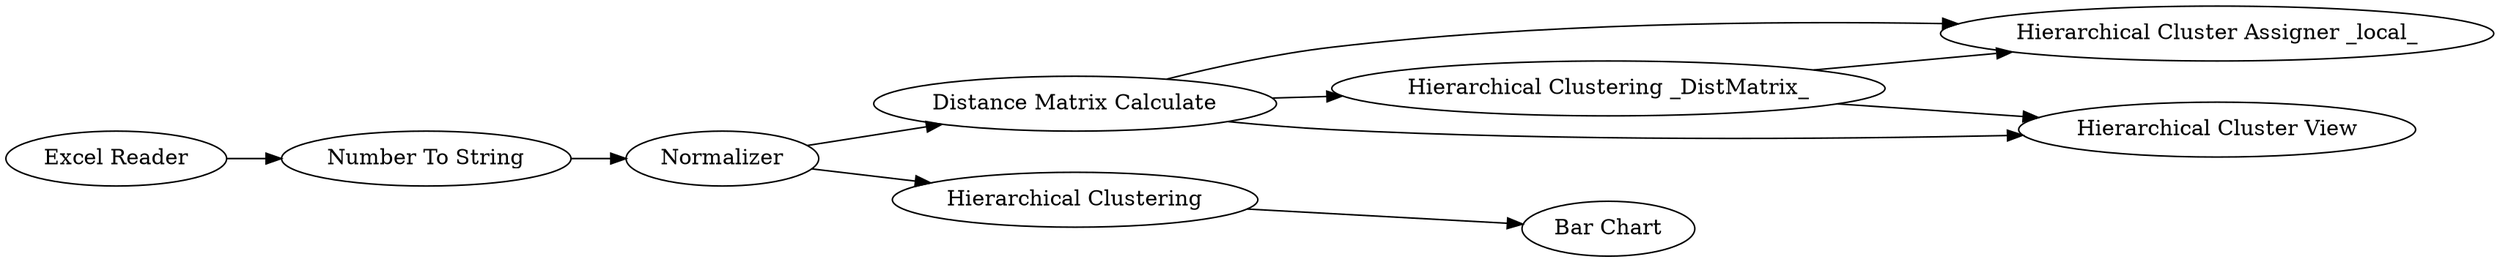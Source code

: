 digraph {
	"-9013743671628983487_9" [label="Hierarchical Cluster Assigner _local_"]
	"-9013743671628983487_4" [label="Distance Matrix Calculate"]
	"-9013743671628983487_8" [label="Hierarchical Cluster View"]
	"-9013743671628983487_6" [label="Hierarchical Clustering"]
	"-9013743671628983487_2" [label="Number To String"]
	"-9013743671628983487_5" [label="Hierarchical Clustering _DistMatrix_"]
	"-9013743671628983487_1" [label="Excel Reader"]
	"-9013743671628983487_7" [label="Bar Chart"]
	"-9013743671628983487_3" [label=Normalizer]
	"-9013743671628983487_2" -> "-9013743671628983487_3"
	"-9013743671628983487_4" -> "-9013743671628983487_5"
	"-9013743671628983487_3" -> "-9013743671628983487_6"
	"-9013743671628983487_3" -> "-9013743671628983487_4"
	"-9013743671628983487_4" -> "-9013743671628983487_9"
	"-9013743671628983487_4" -> "-9013743671628983487_8"
	"-9013743671628983487_5" -> "-9013743671628983487_9"
	"-9013743671628983487_6" -> "-9013743671628983487_7"
	"-9013743671628983487_1" -> "-9013743671628983487_2"
	"-9013743671628983487_5" -> "-9013743671628983487_8"
	rankdir=LR
}
